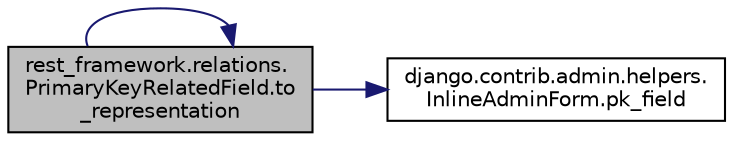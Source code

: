 digraph "rest_framework.relations.PrimaryKeyRelatedField.to_representation"
{
 // LATEX_PDF_SIZE
  edge [fontname="Helvetica",fontsize="10",labelfontname="Helvetica",labelfontsize="10"];
  node [fontname="Helvetica",fontsize="10",shape=record];
  rankdir="LR";
  Node1 [label="rest_framework.relations.\lPrimaryKeyRelatedField.to\l_representation",height=0.2,width=0.4,color="black", fillcolor="grey75", style="filled", fontcolor="black",tooltip=" "];
  Node1 -> Node2 [color="midnightblue",fontsize="10",style="solid",fontname="Helvetica"];
  Node2 [label="django.contrib.admin.helpers.\lInlineAdminForm.pk_field",height=0.2,width=0.4,color="black", fillcolor="white", style="filled",URL="$d4/d0b/classdjango_1_1contrib_1_1admin_1_1helpers_1_1_inline_admin_form.html#af7ee4897937351734dfd6161994272d2",tooltip=" "];
  Node1 -> Node1 [color="midnightblue",fontsize="10",style="solid",fontname="Helvetica"];
}
